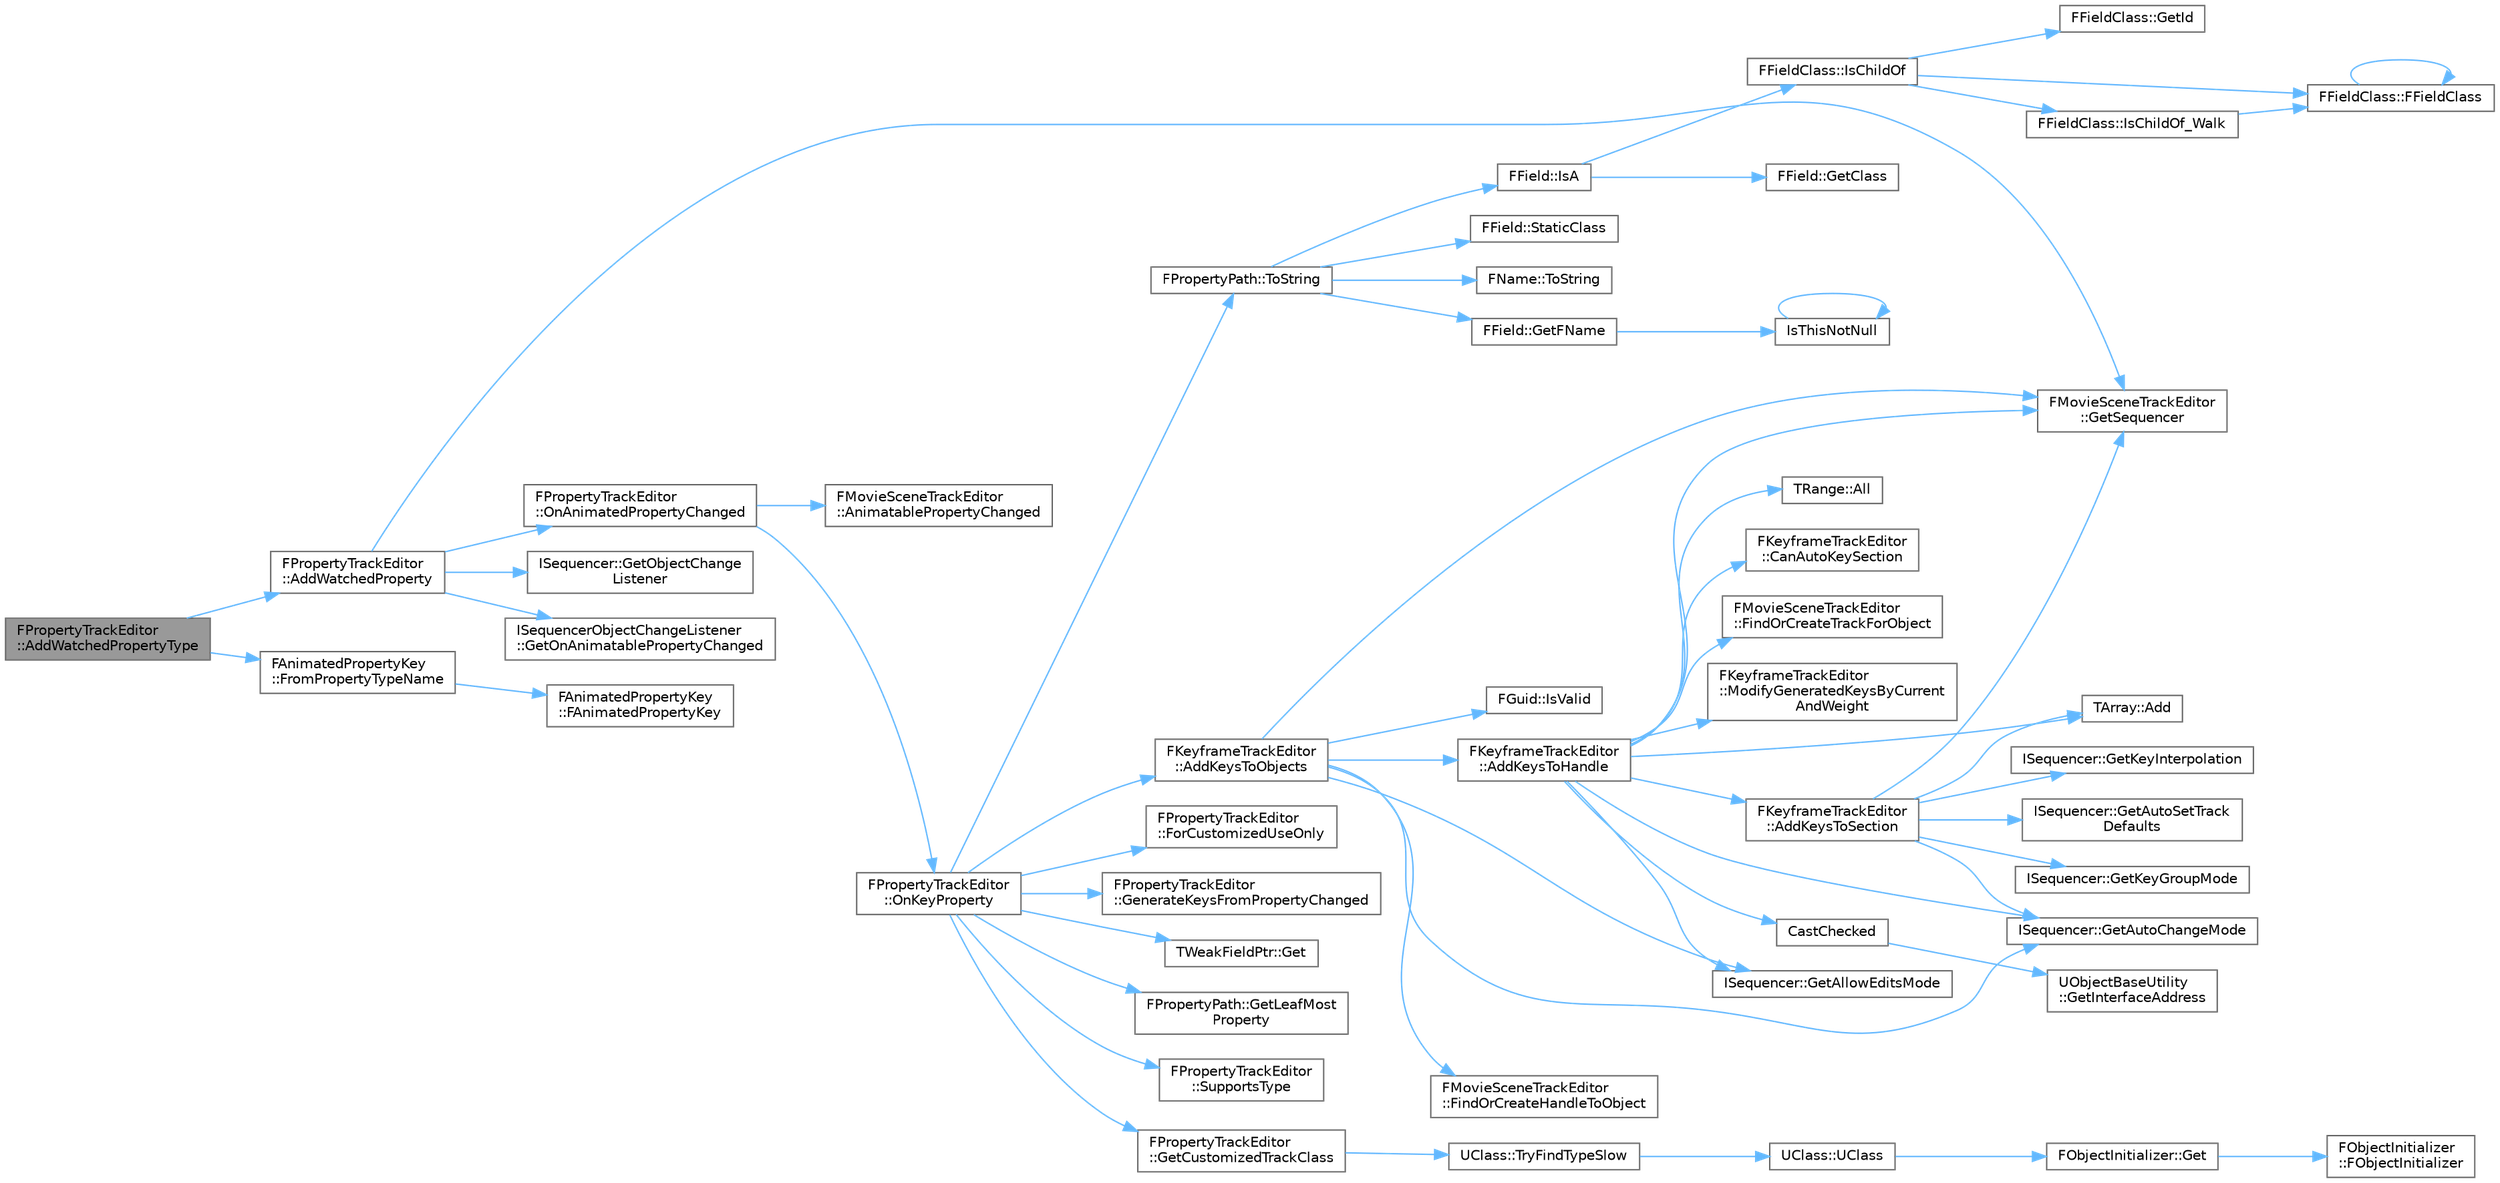 digraph "FPropertyTrackEditor::AddWatchedPropertyType"
{
 // INTERACTIVE_SVG=YES
 // LATEX_PDF_SIZE
  bgcolor="transparent";
  edge [fontname=Helvetica,fontsize=10,labelfontname=Helvetica,labelfontsize=10];
  node [fontname=Helvetica,fontsize=10,shape=box,height=0.2,width=0.4];
  rankdir="LR";
  Node1 [id="Node000001",label="FPropertyTrackEditor\l::AddWatchedPropertyType",height=0.2,width=0.4,color="gray40", fillcolor="grey60", style="filled", fontcolor="black",tooltip="Adds a callback for property changes for the supplied property type name."];
  Node1 -> Node2 [id="edge1_Node000001_Node000002",color="steelblue1",style="solid",tooltip=" "];
  Node2 [id="Node000002",label="FPropertyTrackEditor\l::AddWatchedProperty",height=0.2,width=0.4,color="grey40", fillcolor="white", style="filled",URL="$d2/ddf/classFPropertyTrackEditor.html#addad71aaf1e74ae332f42fec7a938ac7",tooltip="Adds a callback for property changes for the supplied property type name."];
  Node2 -> Node3 [id="edge2_Node000002_Node000003",color="steelblue1",style="solid",tooltip=" "];
  Node3 [id="Node000003",label="ISequencer::GetObjectChange\lListener",height=0.2,width=0.4,color="grey40", fillcolor="white", style="filled",URL="$d7/dde/classISequencer.html#adaebe6e020d6f664e3275d0fa18fd9f9",tooltip=" "];
  Node2 -> Node4 [id="edge3_Node000002_Node000004",color="steelblue1",style="solid",tooltip=" "];
  Node4 [id="Node000004",label="ISequencerObjectChangeListener\l::GetOnAnimatablePropertyChanged",height=0.2,width=0.4,color="grey40", fillcolor="white", style="filled",URL="$d5/d7d/classISequencerObjectChangeListener.html#a5e4c8b1ef76ea29d3c93ef7d42c69d1b",tooltip="A delegate for when a property of a specific FProperty class is changed."];
  Node2 -> Node5 [id="edge4_Node000002_Node000005",color="steelblue1",style="solid",tooltip=" "];
  Node5 [id="Node000005",label="FMovieSceneTrackEditor\l::GetSequencer",height=0.2,width=0.4,color="grey40", fillcolor="white", style="filled",URL="$df/d4e/classFMovieSceneTrackEditor.html#a17cc04f08607798f17bf6c71b7d55aa6",tooltip=" "];
  Node2 -> Node6 [id="edge5_Node000002_Node000006",color="steelblue1",style="solid",tooltip=" "];
  Node6 [id="Node000006",label="FPropertyTrackEditor\l::OnAnimatedPropertyChanged",height=0.2,width=0.4,color="grey40", fillcolor="white", style="filled",URL="$d2/ddf/classFPropertyTrackEditor.html#adc7b3cca3d97597e16ba4deab8be7417",tooltip="Called by the details panel when an animatable property changes."];
  Node6 -> Node7 [id="edge6_Node000006_Node000007",color="steelblue1",style="solid",tooltip=" "];
  Node7 [id="Node000007",label="FMovieSceneTrackEditor\l::AnimatablePropertyChanged",height=0.2,width=0.4,color="grey40", fillcolor="white", style="filled",URL="$df/d4e/classFMovieSceneTrackEditor.html#a59c110dad72d39386ee86a0231c79d56",tooltip=" "];
  Node6 -> Node8 [id="edge7_Node000006_Node000008",color="steelblue1",style="solid",tooltip=" "];
  Node8 [id="Node000008",label="FPropertyTrackEditor\l::OnKeyProperty",height=0.2,width=0.4,color="grey40", fillcolor="white", style="filled",URL="$d2/ddf/classFPropertyTrackEditor.html#ae15f459bca140aa8ce2705a416f88b8a",tooltip="Adds a key based on a property change."];
  Node8 -> Node9 [id="edge8_Node000008_Node000009",color="steelblue1",style="solid",tooltip=" "];
  Node9 [id="Node000009",label="FKeyframeTrackEditor\l::AddKeysToObjects",height=0.2,width=0.4,color="grey40", fillcolor="white", style="filled",URL="$dd/d48/classFKeyframeTrackEditor.html#abdbd114c49d7da05ea7a5705e07222de",tooltip=" "];
  Node9 -> Node10 [id="edge9_Node000009_Node000010",color="steelblue1",style="solid",tooltip=" "];
  Node10 [id="Node000010",label="FKeyframeTrackEditor\l::AddKeysToHandle",height=0.2,width=0.4,color="grey40", fillcolor="white", style="filled",URL="$dd/d48/classFKeyframeTrackEditor.html#ac843c622c0c035ed8efb4cefc08f7e18",tooltip=" "];
  Node10 -> Node11 [id="edge10_Node000010_Node000011",color="steelblue1",style="solid",tooltip=" "];
  Node11 [id="Node000011",label="TArray::Add",height=0.2,width=0.4,color="grey40", fillcolor="white", style="filled",URL="$d4/d52/classTArray.html#a94f6bf2bef04382fc79010abad57d823",tooltip="Adds a new item to the end of the array, possibly reallocating the whole array to fit."];
  Node10 -> Node12 [id="edge11_Node000010_Node000012",color="steelblue1",style="solid",tooltip=" "];
  Node12 [id="Node000012",label="FKeyframeTrackEditor\l::AddKeysToSection",height=0.2,width=0.4,color="grey40", fillcolor="white", style="filled",URL="$dd/d48/classFKeyframeTrackEditor.html#a4bb2fdc4960ed2d216a0975c5fdeaac6",tooltip=" "];
  Node12 -> Node11 [id="edge12_Node000012_Node000011",color="steelblue1",style="solid",tooltip=" "];
  Node12 -> Node13 [id="edge13_Node000012_Node000013",color="steelblue1",style="solid",tooltip=" "];
  Node13 [id="Node000013",label="ISequencer::GetAutoChangeMode",height=0.2,width=0.4,color="grey40", fillcolor="white", style="filled",URL="$d7/dde/classISequencer.html#a1419dcad9c2cf9386884477f3bfed91d",tooltip=" "];
  Node12 -> Node14 [id="edge14_Node000012_Node000014",color="steelblue1",style="solid",tooltip=" "];
  Node14 [id="Node000014",label="ISequencer::GetAutoSetTrack\lDefaults",height=0.2,width=0.4,color="grey40", fillcolor="white", style="filled",URL="$d7/dde/classISequencer.html#aace92eeac62498f33d0e5a533511fb52",tooltip="Gets whether or not property track defaults will be automatically set when adding tracks."];
  Node12 -> Node15 [id="edge15_Node000012_Node000015",color="steelblue1",style="solid",tooltip=" "];
  Node15 [id="Node000015",label="ISequencer::GetKeyGroupMode",height=0.2,width=0.4,color="grey40", fillcolor="white", style="filled",URL="$d7/dde/classISequencer.html#ab71f0165a2d1c48bfd2beab7a114149b",tooltip=" "];
  Node12 -> Node16 [id="edge16_Node000012_Node000016",color="steelblue1",style="solid",tooltip=" "];
  Node16 [id="Node000016",label="ISequencer::GetKeyInterpolation",height=0.2,width=0.4,color="grey40", fillcolor="white", style="filled",URL="$d7/dde/classISequencer.html#ace898d2fb38859574ab9a6baf4aff2b0",tooltip=" "];
  Node12 -> Node5 [id="edge17_Node000012_Node000005",color="steelblue1",style="solid",tooltip=" "];
  Node10 -> Node17 [id="edge18_Node000010_Node000017",color="steelblue1",style="solid",tooltip=" "];
  Node17 [id="Node000017",label="TRange::All",height=0.2,width=0.4,color="grey40", fillcolor="white", style="filled",URL="$d0/d01/classTRange.html#a72677df82d232fa3972772643c563c04",tooltip="Create an unbounded (open) range that contains all elements of the domain."];
  Node10 -> Node18 [id="edge19_Node000010_Node000018",color="steelblue1",style="solid",tooltip=" "];
  Node18 [id="Node000018",label="FKeyframeTrackEditor\l::CanAutoKeySection",height=0.2,width=0.4,color="grey40", fillcolor="white", style="filled",URL="$dd/d48/classFKeyframeTrackEditor.html#ae86691b1c56d27dcee344425d7c690c7",tooltip="Check whether we can autokey the specified section at the specified time."];
  Node10 -> Node19 [id="edge20_Node000010_Node000019",color="steelblue1",style="solid",tooltip=" "];
  Node19 [id="Node000019",label="CastChecked",height=0.2,width=0.4,color="grey40", fillcolor="white", style="filled",URL="$d4/d55/Casts_8h.html#aab30506d0b00905fe332e42486635487",tooltip=" "];
  Node19 -> Node20 [id="edge21_Node000019_Node000020",color="steelblue1",style="solid",tooltip=" "];
  Node20 [id="Node000020",label="UObjectBaseUtility\l::GetInterfaceAddress",height=0.2,width=0.4,color="grey40", fillcolor="white", style="filled",URL="$d6/d7b/classUObjectBaseUtility.html#a0e8391e9eb082502a5b2b60c2974cfb2",tooltip="Returns a pointer to this object safely converted to a pointer of the specified interface class."];
  Node10 -> Node21 [id="edge22_Node000010_Node000021",color="steelblue1",style="solid",tooltip=" "];
  Node21 [id="Node000021",label="FMovieSceneTrackEditor\l::FindOrCreateTrackForObject",height=0.2,width=0.4,color="grey40", fillcolor="white", style="filled",URL="$df/d4e/classFMovieSceneTrackEditor.html#a91bf5085612ac17f089f186395ebda14",tooltip=" "];
  Node10 -> Node22 [id="edge23_Node000010_Node000022",color="steelblue1",style="solid",tooltip=" "];
  Node22 [id="Node000022",label="ISequencer::GetAllowEditsMode",height=0.2,width=0.4,color="grey40", fillcolor="white", style="filled",URL="$d7/dde/classISequencer.html#aa44575a5d4dc8709ca85d617b96652cb",tooltip=" "];
  Node10 -> Node13 [id="edge24_Node000010_Node000013",color="steelblue1",style="solid",tooltip=" "];
  Node10 -> Node5 [id="edge25_Node000010_Node000005",color="steelblue1",style="solid",tooltip=" "];
  Node10 -> Node23 [id="edge26_Node000010_Node000023",color="steelblue1",style="solid",tooltip=" "];
  Node23 [id="Node000023",label="FKeyframeTrackEditor\l::ModifyGeneratedKeysByCurrent\lAndWeight",height=0.2,width=0.4,color="grey40", fillcolor="white", style="filled",URL="$dd/d48/classFKeyframeTrackEditor.html#aa1d6764e4ba96012e88e71ac07e6f00e",tooltip="Scale the generated keys by the the current value and the weight."];
  Node9 -> Node24 [id="edge27_Node000009_Node000024",color="steelblue1",style="solid",tooltip=" "];
  Node24 [id="Node000024",label="FMovieSceneTrackEditor\l::FindOrCreateHandleToObject",height=0.2,width=0.4,color="grey40", fillcolor="white", style="filled",URL="$df/d4e/classFMovieSceneTrackEditor.html#a2daa1d6bc9f03737ba3eb5b7c32d4469",tooltip=" "];
  Node9 -> Node22 [id="edge28_Node000009_Node000022",color="steelblue1",style="solid",tooltip=" "];
  Node9 -> Node13 [id="edge29_Node000009_Node000013",color="steelblue1",style="solid",tooltip=" "];
  Node9 -> Node5 [id="edge30_Node000009_Node000005",color="steelblue1",style="solid",tooltip=" "];
  Node9 -> Node25 [id="edge31_Node000009_Node000025",color="steelblue1",style="solid",tooltip=" "];
  Node25 [id="Node000025",label="FGuid::IsValid",height=0.2,width=0.4,color="grey40", fillcolor="white", style="filled",URL="$d8/d29/structFGuid.html#acec214c823edf4d7c9b744a56518880f",tooltip="Checks whether this GUID is valid or not."];
  Node8 -> Node26 [id="edge32_Node000008_Node000026",color="steelblue1",style="solid",tooltip=" "];
  Node26 [id="Node000026",label="FPropertyTrackEditor\l::ForCustomizedUseOnly",height=0.2,width=0.4,color="grey40", fillcolor="white", style="filled",URL="$d2/ddf/classFPropertyTrackEditor.html#a65a6c6a2e9687f4f7e57b554e56ba9dc",tooltip="When true, this track editor will only be used on properties which have specified it as a custom trac..."];
  Node8 -> Node27 [id="edge33_Node000008_Node000027",color="steelblue1",style="solid",tooltip=" "];
  Node27 [id="Node000027",label="FPropertyTrackEditor\l::GenerateKeysFromPropertyChanged",height=0.2,width=0.4,color="grey40", fillcolor="white", style="filled",URL="$d2/ddf/classFPropertyTrackEditor.html#a44a735f8853301b38ee12af4ad1ec11c",tooltip="Generates keys based on the new value from the property property change parameters."];
  Node8 -> Node28 [id="edge34_Node000008_Node000028",color="steelblue1",style="solid",tooltip=" "];
  Node28 [id="Node000028",label="TWeakFieldPtr::Get",height=0.2,width=0.4,color="grey40", fillcolor="white", style="filled",URL="$d2/dd9/structTWeakFieldPtr.html#a18befef83024cfdb62b110d63de079fc",tooltip="Dereference the weak pointer."];
  Node8 -> Node29 [id="edge35_Node000008_Node000029",color="steelblue1",style="solid",tooltip=" "];
  Node29 [id="Node000029",label="FPropertyTrackEditor\l::GetCustomizedTrackClass",height=0.2,width=0.4,color="grey40", fillcolor="white", style="filled",URL="$d2/ddf/classFPropertyTrackEditor.html#a3286b8a4379e27deed886e05da8abd18",tooltip="Get a customized track class from the property if there is one, otherwise return nullptr."];
  Node29 -> Node30 [id="edge36_Node000029_Node000030",color="steelblue1",style="solid",tooltip=" "];
  Node30 [id="Node000030",label="UClass::TryFindTypeSlow",height=0.2,width=0.4,color="grey40", fillcolor="white", style="filled",URL="$d4/d77/classUClass.html#af27b3e322ffd28aabf54bb826bc62605",tooltip="Utility function that tries to find a type (class/struct/enum) given a path name or a short name howe..."];
  Node30 -> Node31 [id="edge37_Node000030_Node000031",color="steelblue1",style="solid",tooltip=" "];
  Node31 [id="Node000031",label="UClass::UClass",height=0.2,width=0.4,color="grey40", fillcolor="white", style="filled",URL="$d4/d77/classUClass.html#a3eaf7ab414407b1d5821cc1c9b371ae5",tooltip=" "];
  Node31 -> Node32 [id="edge38_Node000031_Node000032",color="steelblue1",style="solid",tooltip=" "];
  Node32 [id="Node000032",label="FObjectInitializer::Get",height=0.2,width=0.4,color="grey40", fillcolor="white", style="filled",URL="$d5/d7f/classFObjectInitializer.html#a3ab3a5eb9bb94e7fabd8f722288da7c7",tooltip="Gets ObjectInitializer for the currently constructed object."];
  Node32 -> Node33 [id="edge39_Node000032_Node000033",color="steelblue1",style="solid",tooltip=" "];
  Node33 [id="Node000033",label="FObjectInitializer\l::FObjectInitializer",height=0.2,width=0.4,color="grey40", fillcolor="white", style="filled",URL="$d5/d7f/classFObjectInitializer.html#ac956e895bb18d4becb2cbfdf1218233b",tooltip="Default Constructor, used when you are using the C++ \"new\" syntax."];
  Node8 -> Node34 [id="edge40_Node000008_Node000034",color="steelblue1",style="solid",tooltip=" "];
  Node34 [id="Node000034",label="FPropertyPath::GetLeafMost\lProperty",height=0.2,width=0.4,color="grey40", fillcolor="white", style="filled",URL="$d7/d10/classFPropertyPath.html#ab9986acd8d733ca35577ecd03474acc7",tooltip=" "];
  Node8 -> Node35 [id="edge41_Node000008_Node000035",color="steelblue1",style="solid",tooltip=" "];
  Node35 [id="Node000035",label="FPropertyTrackEditor\l::SupportsType",height=0.2,width=0.4,color="grey40", fillcolor="white", style="filled",URL="$d2/ddf/classFPropertyTrackEditor.html#ae8c5d091b50674dfdaa56227d268e38f",tooltip="Returns whether a track class is supported by this tool."];
  Node8 -> Node36 [id="edge42_Node000008_Node000036",color="steelblue1",style="solid",tooltip=" "];
  Node36 [id="Node000036",label="FPropertyPath::ToString",height=0.2,width=0.4,color="grey40", fillcolor="white", style="filled",URL="$d7/d10/classFPropertyPath.html#a995346f5e3acef7e3e236c02c3f0d16c",tooltip=" "];
  Node36 -> Node37 [id="edge43_Node000036_Node000037",color="steelblue1",style="solid",tooltip=" "];
  Node37 [id="Node000037",label="FField::GetFName",height=0.2,width=0.4,color="grey40", fillcolor="white", style="filled",URL="$d5/d7d/classFField.html#aac57c06bede8c52e6b9c3984d5049d75",tooltip=" "];
  Node37 -> Node38 [id="edge44_Node000037_Node000038",color="steelblue1",style="solid",tooltip=" "];
  Node38 [id="Node000038",label="IsThisNotNull",height=0.2,width=0.4,color="grey40", fillcolor="white", style="filled",URL="$d5/d8c/CoreGlobals_8h.html#a13cc197b158ea1247b843d1959c4d265",tooltip=" "];
  Node38 -> Node38 [id="edge45_Node000038_Node000038",color="steelblue1",style="solid",tooltip=" "];
  Node36 -> Node39 [id="edge46_Node000036_Node000039",color="steelblue1",style="solid",tooltip=" "];
  Node39 [id="Node000039",label="FField::IsA",height=0.2,width=0.4,color="grey40", fillcolor="white", style="filled",URL="$d5/d7d/classFField.html#a809e206fa4e48ec74dabd3207402e0b2",tooltip=" "];
  Node39 -> Node40 [id="edge47_Node000039_Node000040",color="steelblue1",style="solid",tooltip=" "];
  Node40 [id="Node000040",label="FField::GetClass",height=0.2,width=0.4,color="grey40", fillcolor="white", style="filled",URL="$d5/d7d/classFField.html#ac2d4ef808debe3fdd222328f97d9d7a3",tooltip=" "];
  Node39 -> Node41 [id="edge48_Node000039_Node000041",color="steelblue1",style="solid",tooltip=" "];
  Node41 [id="Node000041",label="FFieldClass::IsChildOf",height=0.2,width=0.4,color="grey40", fillcolor="white", style="filled",URL="$de/dc5/classFFieldClass.html#a8b3dcb3d2badadc57a4135b4ba7f5766",tooltip=" "];
  Node41 -> Node42 [id="edge49_Node000041_Node000042",color="steelblue1",style="solid",tooltip=" "];
  Node42 [id="Node000042",label="FFieldClass::FFieldClass",height=0.2,width=0.4,color="grey40", fillcolor="white", style="filled",URL="$de/dc5/classFFieldClass.html#a00c2e85335ea6401d01ef68ad45f00ee",tooltip=" "];
  Node42 -> Node42 [id="edge50_Node000042_Node000042",color="steelblue1",style="solid",tooltip=" "];
  Node41 -> Node43 [id="edge51_Node000041_Node000043",color="steelblue1",style="solid",tooltip=" "];
  Node43 [id="Node000043",label="FFieldClass::GetId",height=0.2,width=0.4,color="grey40", fillcolor="white", style="filled",URL="$de/dc5/classFFieldClass.html#a133ad0919e9b105a93309b4a4ca1eda1",tooltip=" "];
  Node41 -> Node44 [id="edge52_Node000041_Node000044",color="steelblue1",style="solid",tooltip=" "];
  Node44 [id="Node000044",label="FFieldClass::IsChildOf_Walk",height=0.2,width=0.4,color="grey40", fillcolor="white", style="filled",URL="$de/dc5/classFFieldClass.html#a25615bf1ba279270c650d24b6ae5052b",tooltip=" "];
  Node44 -> Node42 [id="edge53_Node000044_Node000042",color="steelblue1",style="solid",tooltip=" "];
  Node36 -> Node45 [id="edge54_Node000036_Node000045",color="steelblue1",style="solid",tooltip=" "];
  Node45 [id="Node000045",label="FField::StaticClass",height=0.2,width=0.4,color="grey40", fillcolor="white", style="filled",URL="$d5/d7d/classFField.html#a6dc1c0a4eb88b8b4efd06ea721e55469",tooltip=" "];
  Node36 -> Node46 [id="edge55_Node000036_Node000046",color="steelblue1",style="solid",tooltip=" "];
  Node46 [id="Node000046",label="FName::ToString",height=0.2,width=0.4,color="grey40", fillcolor="white", style="filled",URL="$d0/d53/classFName.html#aa1dc865b721f80e46e8d67993a24bb9e",tooltip="Converts an FName to a readable format."];
  Node1 -> Node47 [id="edge56_Node000001_Node000047",color="steelblue1",style="solid",tooltip=" "];
  Node47 [id="Node000047",label="FAnimatedPropertyKey\l::FromPropertyTypeName",height=0.2,width=0.4,color="grey40", fillcolor="white", style="filled",URL="$d0/dbe/structFAnimatedPropertyKey.html#ad96d502cba299bf232a2595928cf8105",tooltip=" "];
  Node47 -> Node48 [id="edge57_Node000047_Node000048",color="steelblue1",style="solid",tooltip=" "];
  Node48 [id="Node000048",label="FAnimatedPropertyKey\l::FAnimatedPropertyKey",height=0.2,width=0.4,color="grey40", fillcolor="white", style="filled",URL="$d0/dbe/structFAnimatedPropertyKey.html#a4bfed20a732f78b60cd93f2662c710a5",tooltip=" "];
}
